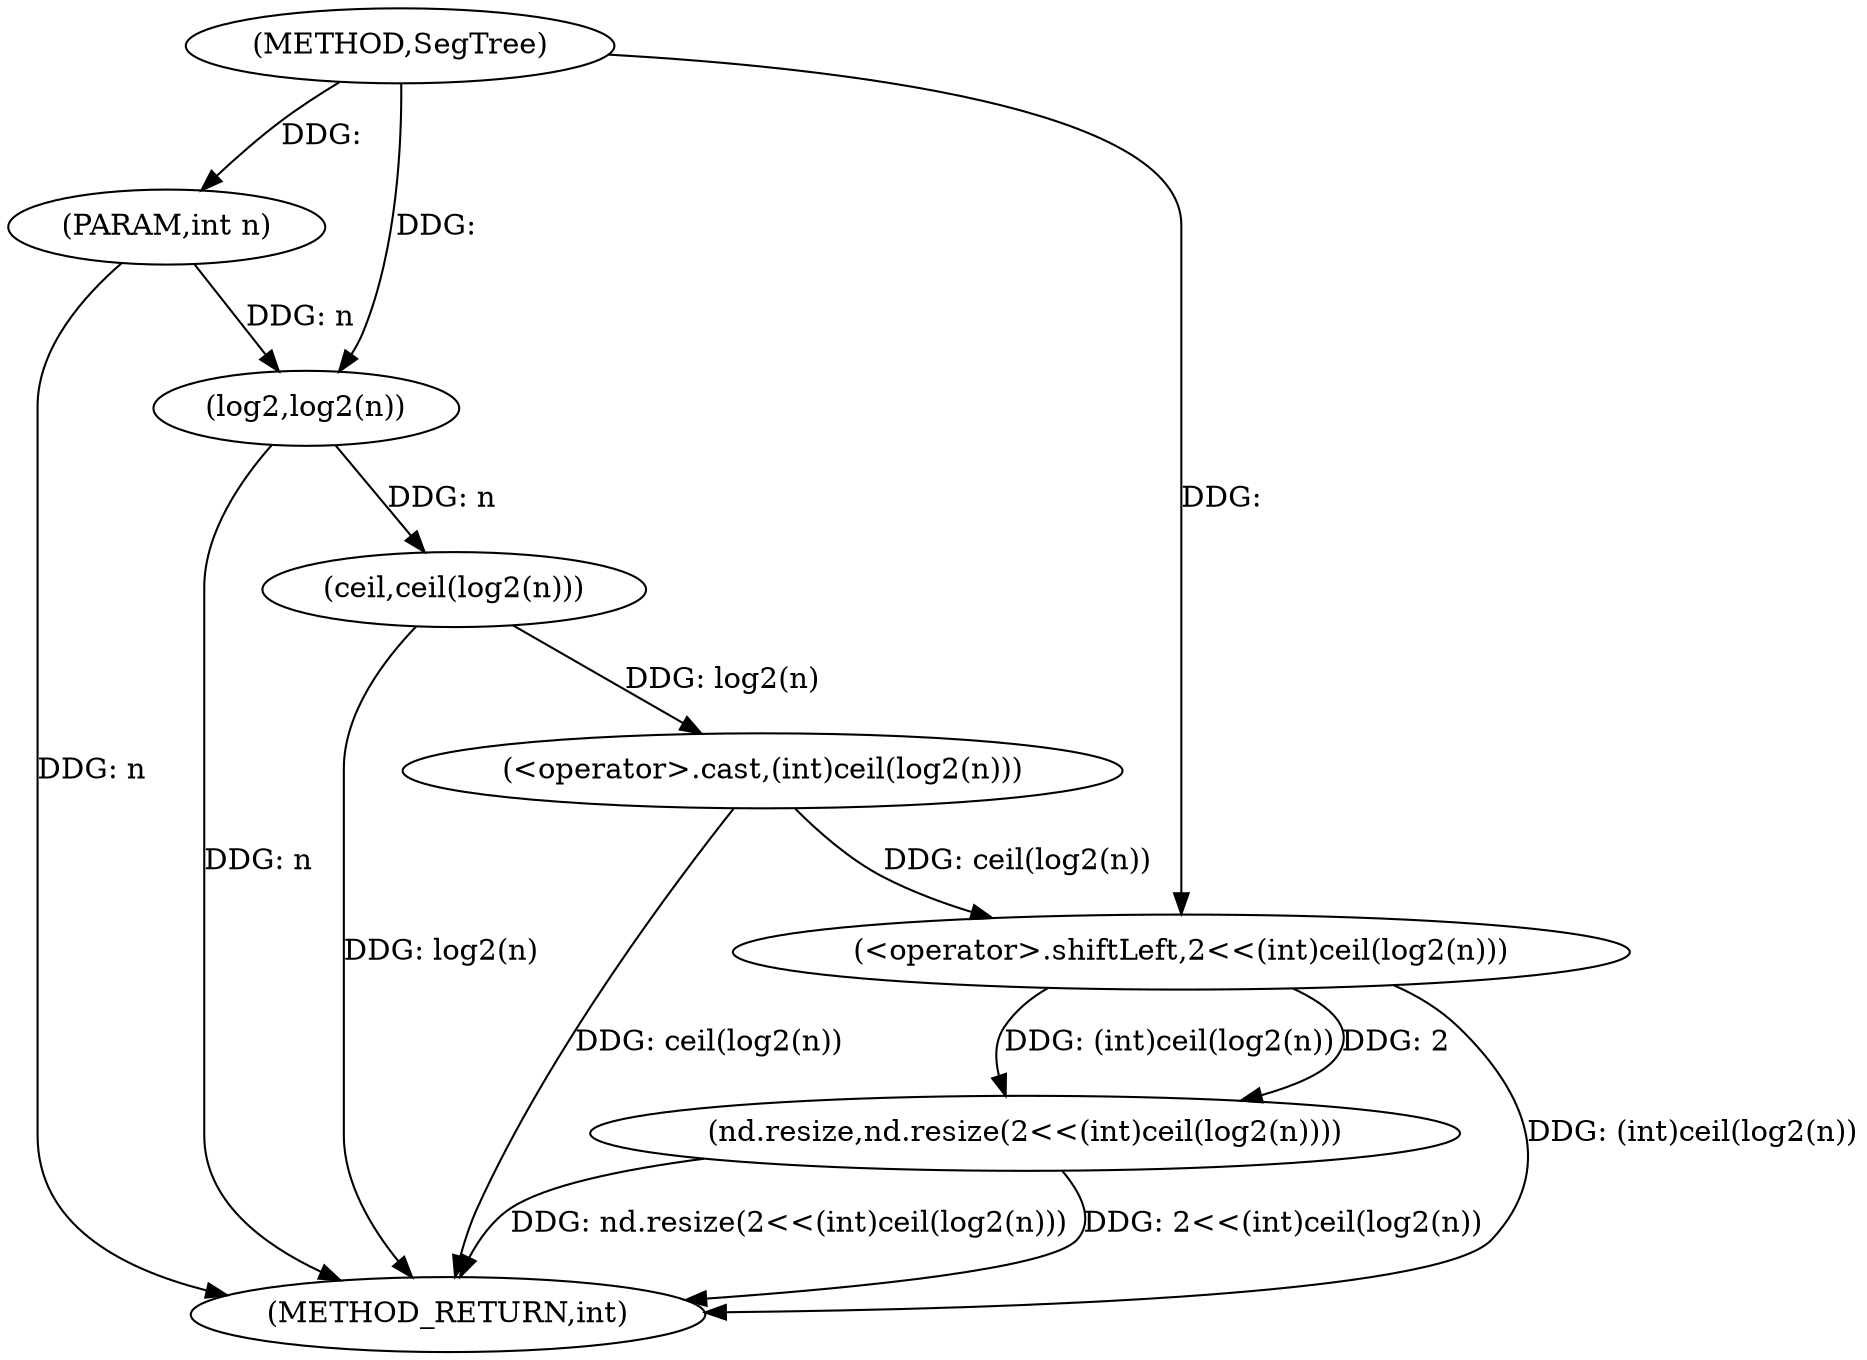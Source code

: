 digraph "SegTree" {  
"1000289" [label = "(METHOD,SegTree)" ]
"1000300" [label = "(METHOD_RETURN,int)" ]
"1000290" [label = "(PARAM,int n)" ]
"1000292" [label = "(nd.resize,nd.resize(2<<(int)ceil(log2(n))))" ]
"1000293" [label = "(<operator>.shiftLeft,2<<(int)ceil(log2(n)))" ]
"1000295" [label = "(<operator>.cast,(int)ceil(log2(n)))" ]
"1000297" [label = "(ceil,ceil(log2(n)))" ]
"1000298" [label = "(log2,log2(n))" ]
  "1000290" -> "1000300"  [ label = "DDG: n"] 
  "1000298" -> "1000300"  [ label = "DDG: n"] 
  "1000297" -> "1000300"  [ label = "DDG: log2(n)"] 
  "1000295" -> "1000300"  [ label = "DDG: ceil(log2(n))"] 
  "1000293" -> "1000300"  [ label = "DDG: (int)ceil(log2(n))"] 
  "1000292" -> "1000300"  [ label = "DDG: 2<<(int)ceil(log2(n))"] 
  "1000292" -> "1000300"  [ label = "DDG: nd.resize(2<<(int)ceil(log2(n)))"] 
  "1000289" -> "1000290"  [ label = "DDG: "] 
  "1000293" -> "1000292"  [ label = "DDG: (int)ceil(log2(n))"] 
  "1000293" -> "1000292"  [ label = "DDG: 2"] 
  "1000289" -> "1000293"  [ label = "DDG: "] 
  "1000295" -> "1000293"  [ label = "DDG: ceil(log2(n))"] 
  "1000297" -> "1000295"  [ label = "DDG: log2(n)"] 
  "1000298" -> "1000297"  [ label = "DDG: n"] 
  "1000290" -> "1000298"  [ label = "DDG: n"] 
  "1000289" -> "1000298"  [ label = "DDG: "] 
}
